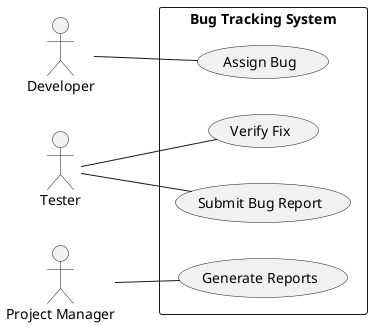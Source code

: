 @startuml BugTrackingDiagram
left to right direction

actor "Developer" as developer
actor "Tester" as tester
actor "Project Manager" as projectManager

rectangle "Bug Tracking System" {
  usecase "Submit Bug Report" as submitBug
  usecase "Assign Bug" as assignBug
  usecase "Verify Fix" as verifyFix
  usecase "Generate Reports" as generateBugReports

  tester -- submitBug
  developer -- assignBug
  tester -- verifyFix
  projectManager -- generateBugReports
}
@enduml
